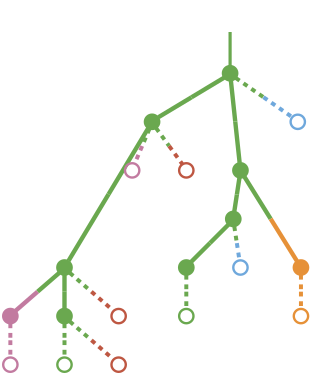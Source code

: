 strict digraph  {
graph[splines=false]; nodesep=0.7; rankdir=TB; ranksep=0.6; forcelabels=true; dpi=600; size=2.5;
0 [color="#6aa84fff", fillcolor="#6aa84fff", fixedsize=true, fontname=Lato, fontsize="12pt", height="0.25", label="", penwidth=3, shape=circle, style=filled, xlabel=""];
1 [color="#6aa84fff", fillcolor="#6aa84fff", fixedsize=true, fontname=Lato, fontsize="12pt", height="0.25", label="", penwidth=3, shape=circle, style=filled, xlabel=""];
2 [color="#6aa84fff", fillcolor="#6aa84fff", fixedsize=true, fontname=Lato, fontsize="12pt", height="0.25", label="", penwidth=3, shape=circle, style=filled, xlabel=""];
16 [color="#6fa8dcff", fillcolor="#6fa8dcff", fixedsize=true, fontname=Lato, fontsize="12pt", height="0.25", label="", penwidth=3, shape=circle, style=solid, xlabel=""];
3 [color="#6aa84fff", fillcolor="#6aa84fff", fixedsize=true, fontname=Lato, fontsize="12pt", height="0.25", label="", penwidth=3, shape=circle, style=filled, xlabel=""];
11 [color="#c27ba0ff", fillcolor="#c27ba0ff", fixedsize=true, fontname=Lato, fontsize="12pt", height="0.25", label="", penwidth=3, shape=circle, style=solid, xlabel=""];
13 [color="#be5742ff", fillcolor="#be5742ff", fixedsize=true, fontname=Lato, fontsize="12pt", height="0.25", label="", penwidth=3, shape=circle, style=solid, xlabel=""];
4 [color="#6aa84fff", fillcolor="#6aa84fff", fixedsize=true, fontname=Lato, fontsize="12pt", height="0.25", label="", penwidth=3, shape=circle, style=filled, xlabel=""];
8 [color="#e69138ff", fillcolor="#e69138ff", fixedsize=true, fontname=Lato, fontsize="12pt", height="0.25", label="", penwidth=3, shape=circle, style=filled, xlabel=""];
5 [color="#c27ba0ff", fillcolor="#c27ba0ff", fixedsize=true, fontname=Lato, fontsize="12pt", height="0.25", label="", penwidth=3, shape=circle, style=filled, xlabel=""];
6 [color="#6aa84fff", fillcolor="#6aa84fff", fixedsize=true, fontname=Lato, fontsize="12pt", height="0.25", label="", penwidth=3, shape=circle, style=filled, xlabel=""];
14 [color="#be5742ff", fillcolor="#be5742ff", fixedsize=true, fontname=Lato, fontsize="12pt", height="0.25", label="", penwidth=3, shape=circle, style=solid, xlabel=""];
7 [color="#6aa84fff", fillcolor="#6aa84fff", fixedsize=true, fontname=Lato, fontsize="12pt", height="0.25", label="", penwidth=3, shape=circle, style=filled, xlabel=""];
17 [color="#6fa8dcff", fillcolor="#6fa8dcff", fixedsize=true, fontname=Lato, fontsize="12pt", height="0.25", label="", penwidth=3, shape=circle, style=solid, xlabel=""];
12 [color="#c27ba0ff", fillcolor="#c27ba0ff", fixedsize=true, fontname=Lato, fontsize="12pt", height="0.25", label="", penwidth=3, shape=circle, style=solid, xlabel=""];
9 [color="#6aa84fff", fillcolor="#6aa84fff", fixedsize=true, fontname=Lato, fontsize="12pt", height="0.25", label="", penwidth=3, shape=circle, style=solid, xlabel=""];
15 [color="#be5742ff", fillcolor="#be5742ff", fixedsize=true, fontname=Lato, fontsize="12pt", height="0.25", label="", penwidth=3, shape=circle, style=solid, xlabel=""];
10 [color="#6aa84fff", fillcolor="#6aa84fff", fixedsize=true, fontname=Lato, fontsize="12pt", height="0.25", label="", penwidth=3, shape=circle, style=solid, xlabel=""];
18 [color="#e69138ff", fillcolor="#e69138ff", fixedsize=true, fontname=Lato, fontsize="12pt", height="0.25", label="", penwidth=3, shape=circle, style=solid, xlabel=""];
normal [label="", penwidth=3, style=invis, xlabel=""];
0 -> 1  [arrowsize=0, color="#6aa84fff;0.5:#6aa84fff", minlen="1.75", penwidth="5.5", style=solid];
0 -> 2  [arrowsize=0, color="#6aa84fff;0.5:#6aa84fff", minlen="2.25", penwidth="5.5", style=solid];
0 -> 16  [arrowsize=0, color="#6aa84fff;0.5:#6fa8dcff", minlen="1.1749999523162842", penwidth=5, style=dashed];
1 -> 3  [arrowsize=0, color="#6aa84fff;0.5:#6aa84fff", minlen="3.0", penwidth="5.5", style=solid];
1 -> 11  [arrowsize=0, color="#6aa84fff;0.5:#c27ba0ff", minlen="1.1749999523162842", penwidth=5, style=dashed];
1 -> 13  [arrowsize=0, color="#6aa84fff;0.5:#be5742ff", minlen="1.1749999523162842", penwidth=5, style=dashed];
2 -> 4  [arrowsize=0, color="#6aa84fff;0.5:#6aa84fff", minlen="1.7999999523162842", penwidth="5.5", style=solid];
2 -> 8  [arrowsize=0, color="#6aa84fff;0.5:#e69138ff", minlen="2.625", penwidth="5.5", style=solid];
3 -> 5  [arrowsize=0, color="#6aa84fff;0.5:#c27ba0ff", minlen="1.5750000476837158", penwidth="5.5", style=solid];
3 -> 6  [arrowsize=0, color="#6aa84fff;0.5:#6aa84fff", minlen="1.75", penwidth="5.5", style=solid];
3 -> 14  [arrowsize=0, color="#6aa84fff;0.5:#be5742ff", minlen="1.1749999523162842", penwidth=5, style=dashed];
4 -> 7  [arrowsize=0, color="#6aa84fff;0.5:#6aa84fff", minlen="1.350000023841858", penwidth="5.5", style=solid];
4 -> 17  [arrowsize=0, color="#6aa84fff;0.5:#6fa8dcff", minlen="1.1749999523162842", penwidth=5, style=dashed];
8 -> 18  [arrowsize=0, color="#e69138ff;0.5:#e69138ff", minlen="1.1749999523162842", penwidth=5, style=dashed];
5 -> 12  [arrowsize=0, color="#c27ba0ff;0.5:#c27ba0ff", minlen="1.1749999523162842", penwidth=5, style=dashed];
6 -> 9  [arrowsize=0, color="#6aa84fff;0.5:#6aa84fff", minlen="1.1749999523162842", penwidth=5, style=dashed];
6 -> 15  [arrowsize=0, color="#6aa84fff;0.5:#be5742ff", minlen="1.1749999523162842", penwidth=5, style=dashed];
7 -> 10  [arrowsize=0, color="#6aa84fff;0.5:#6aa84fff", minlen="1.1749999523162842", penwidth=5, style=dashed];
normal -> 0  [arrowsize=0, color="#6aa84fff", label="", penwidth=4, style=solid];
}
